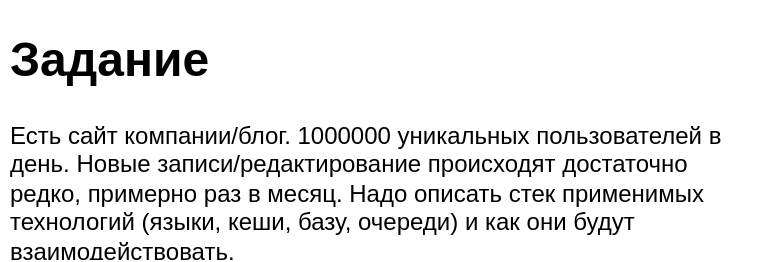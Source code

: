 <mxfile version="15.9.6" type="github">
  <diagram id="IbzGcBM9QDybaDAkwbq8" name="Page-1">
    <mxGraphModel dx="1422" dy="786" grid="1" gridSize="10" guides="1" tooltips="1" connect="1" arrows="1" fold="1" page="1" pageScale="1" pageWidth="850" pageHeight="1100" math="0" shadow="0">
      <root>
        <mxCell id="0" />
        <mxCell id="1" parent="0" />
        <mxCell id="bjESsrOZtTePqHt1_tni-1" value="&lt;h1&gt;Задание&lt;/h1&gt;&lt;p&gt;Есть сайт компании/блог. 1000000 уникальных пользователей в день. Новые записи/редактирование происходят достаточно редко, примерно раз в месяц. Надо описать стек применимых технологий (языки, кеши, базу, очереди) и как они будут взаимодействовать.&lt;/p&gt;" style="text;html=1;strokeColor=none;fillColor=none;spacing=5;spacingTop=-20;whiteSpace=wrap;overflow=hidden;rounded=0;" vertex="1" parent="1">
          <mxGeometry x="20" y="20" width="380" height="120" as="geometry" />
        </mxCell>
      </root>
    </mxGraphModel>
  </diagram>
</mxfile>
